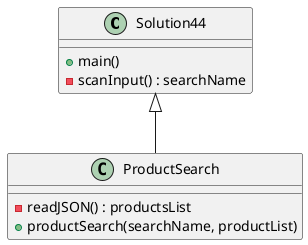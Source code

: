 @startuml
class Solution44{
    +main()
    -scanInput() : searchName
}

class ProductSearch{
    -readJSON() : productsList
    +productSearch(searchName, productList)
}

Solution44 <|--ProductSearch
@enduml